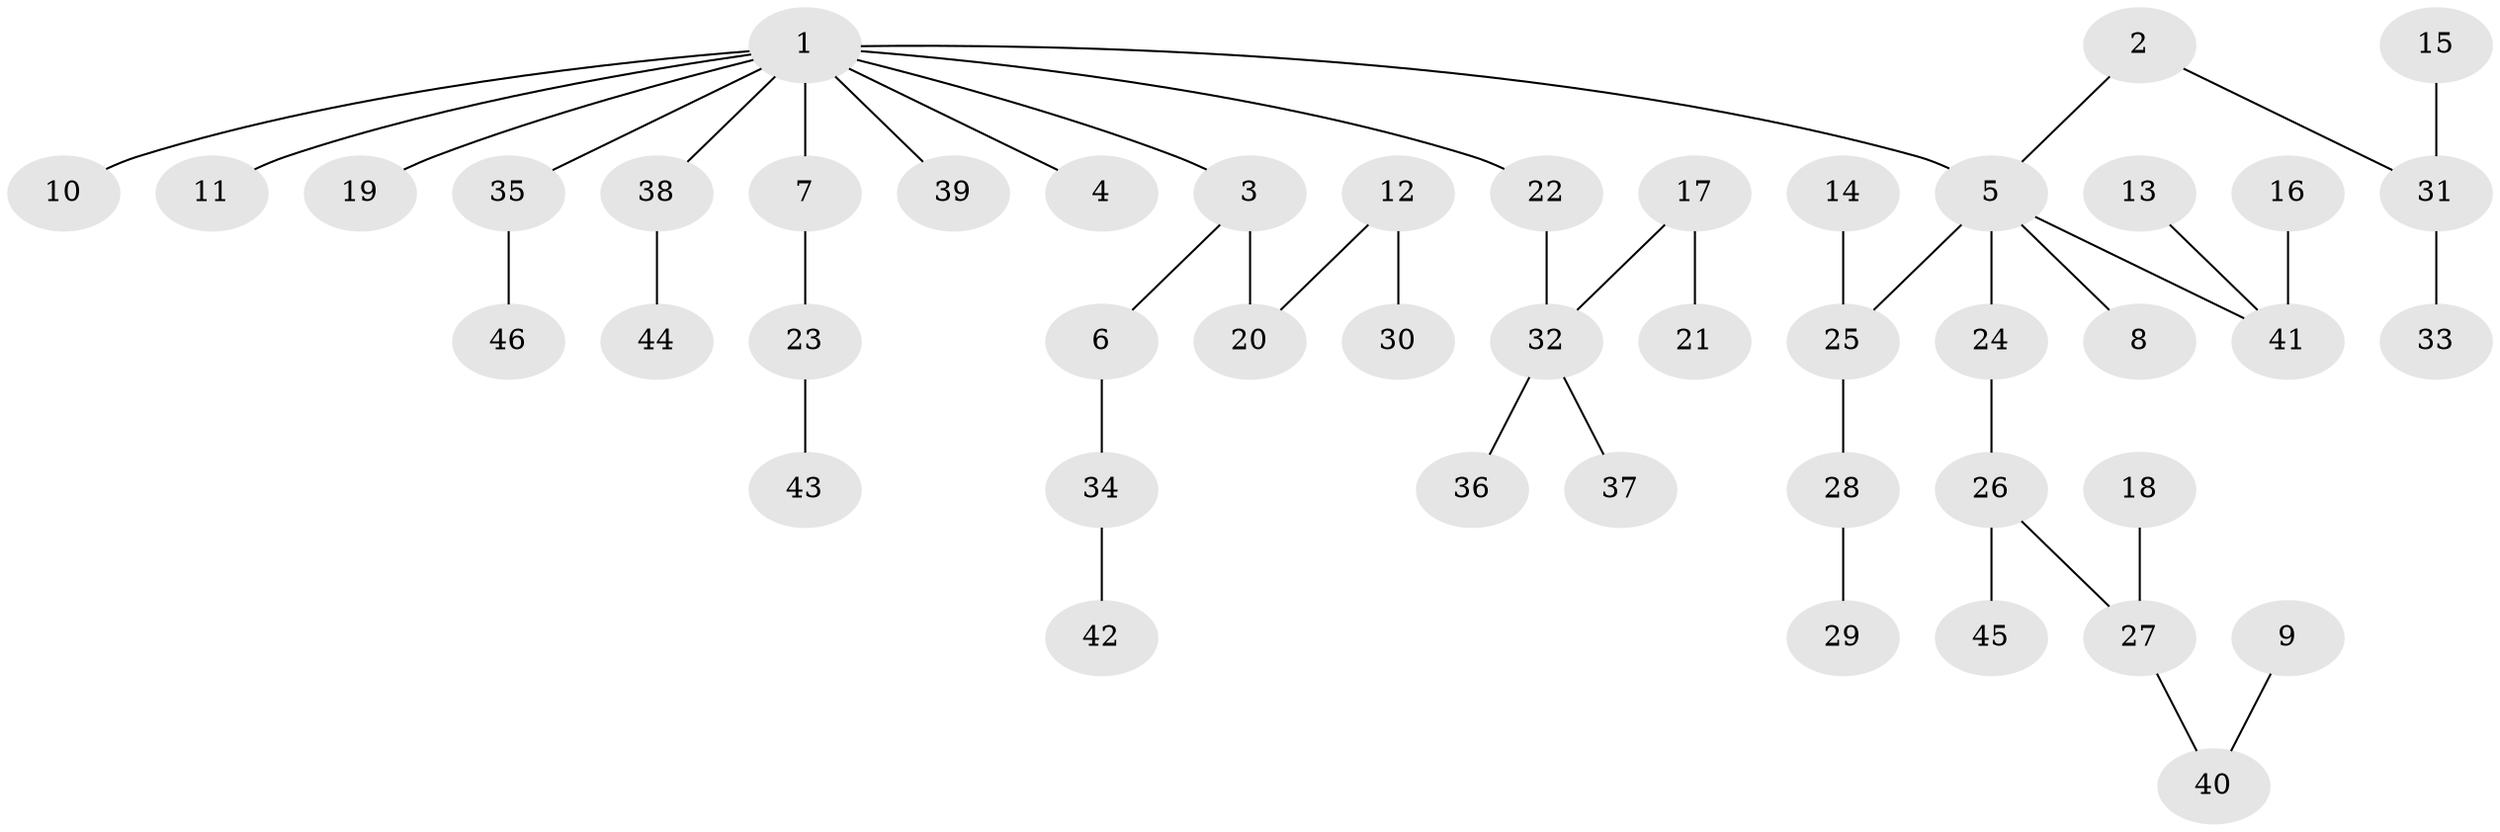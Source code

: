 // original degree distribution, {5: 0.04395604395604396, 7: 0.02197802197802198, 3: 0.13186813186813187, 2: 0.27472527472527475, 4: 0.04395604395604396, 1: 0.4835164835164835}
// Generated by graph-tools (version 1.1) at 2025/26/03/09/25 03:26:30]
// undirected, 46 vertices, 45 edges
graph export_dot {
graph [start="1"]
  node [color=gray90,style=filled];
  1;
  2;
  3;
  4;
  5;
  6;
  7;
  8;
  9;
  10;
  11;
  12;
  13;
  14;
  15;
  16;
  17;
  18;
  19;
  20;
  21;
  22;
  23;
  24;
  25;
  26;
  27;
  28;
  29;
  30;
  31;
  32;
  33;
  34;
  35;
  36;
  37;
  38;
  39;
  40;
  41;
  42;
  43;
  44;
  45;
  46;
  1 -- 3 [weight=1.0];
  1 -- 4 [weight=1.0];
  1 -- 5 [weight=1.0];
  1 -- 7 [weight=1.0];
  1 -- 10 [weight=1.0];
  1 -- 11 [weight=1.0];
  1 -- 19 [weight=1.0];
  1 -- 22 [weight=1.0];
  1 -- 35 [weight=1.0];
  1 -- 38 [weight=1.0];
  1 -- 39 [weight=1.0];
  2 -- 5 [weight=1.0];
  2 -- 31 [weight=1.0];
  3 -- 6 [weight=1.0];
  3 -- 20 [weight=1.0];
  5 -- 8 [weight=1.0];
  5 -- 24 [weight=1.0];
  5 -- 25 [weight=1.0];
  5 -- 41 [weight=1.0];
  6 -- 34 [weight=1.0];
  7 -- 23 [weight=1.0];
  9 -- 40 [weight=1.0];
  12 -- 20 [weight=1.0];
  12 -- 30 [weight=1.0];
  13 -- 41 [weight=1.0];
  14 -- 25 [weight=1.0];
  15 -- 31 [weight=1.0];
  16 -- 41 [weight=1.0];
  17 -- 21 [weight=1.0];
  17 -- 32 [weight=1.0];
  18 -- 27 [weight=1.0];
  22 -- 32 [weight=1.0];
  23 -- 43 [weight=1.0];
  24 -- 26 [weight=1.0];
  25 -- 28 [weight=1.0];
  26 -- 27 [weight=1.0];
  26 -- 45 [weight=1.0];
  27 -- 40 [weight=1.0];
  28 -- 29 [weight=1.0];
  31 -- 33 [weight=1.0];
  32 -- 36 [weight=1.0];
  32 -- 37 [weight=1.0];
  34 -- 42 [weight=1.0];
  35 -- 46 [weight=1.0];
  38 -- 44 [weight=1.0];
}

